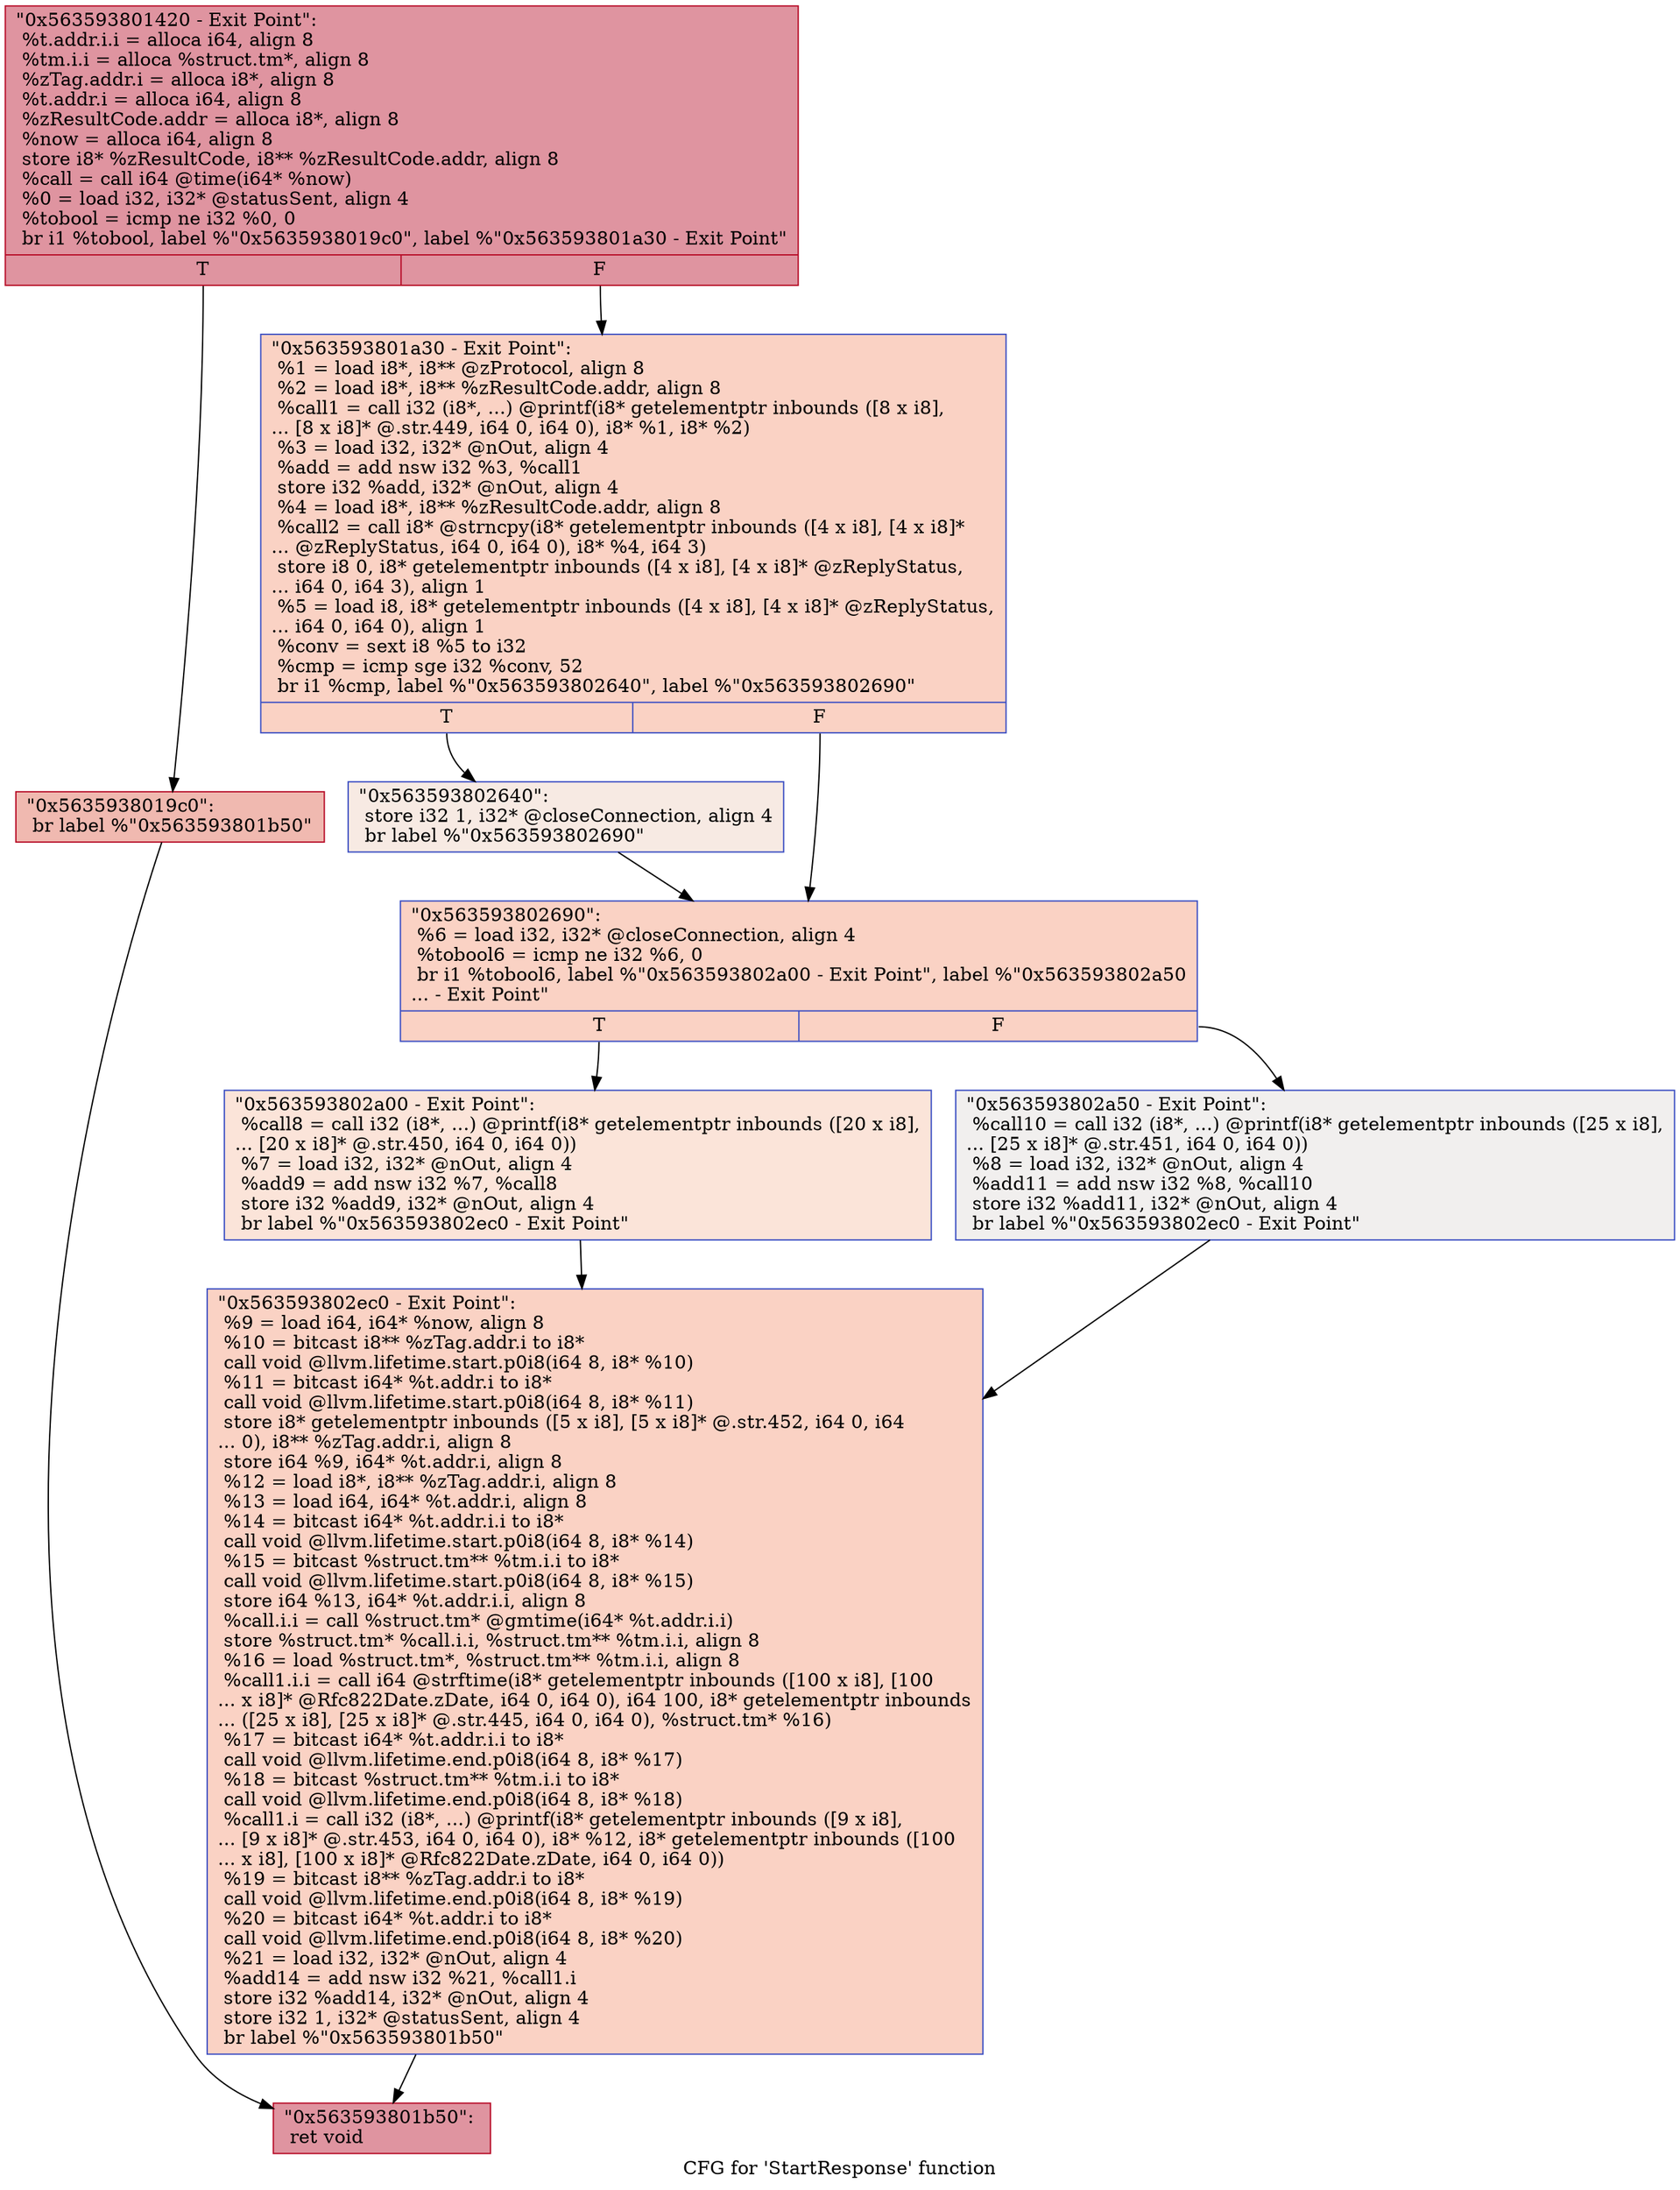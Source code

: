 digraph "CFG for 'StartResponse' function" {
	label="CFG for 'StartResponse' function";

	Node0x563593801420 [shape=record,color="#b70d28ff", style=filled, fillcolor="#b70d2870",label="{\"0x563593801420 - Exit Point\":\l  %t.addr.i.i = alloca i64, align 8\l  %tm.i.i = alloca %struct.tm*, align 8\l  %zTag.addr.i = alloca i8*, align 8\l  %t.addr.i = alloca i64, align 8\l  %zResultCode.addr = alloca i8*, align 8\l  %now = alloca i64, align 8\l  store i8* %zResultCode, i8** %zResultCode.addr, align 8\l  %call = call i64 @time(i64* %now)\l  %0 = load i32, i32* @statusSent, align 4\l  %tobool = icmp ne i32 %0, 0\l  br i1 %tobool, label %\"0x5635938019c0\", label %\"0x563593801a30 - Exit Point\"\l|{<s0>T|<s1>F}}"];
	Node0x563593801420:s0 -> Node0x5635938019c0;
	Node0x563593801420:s1 -> Node0x563593801a30;
	Node0x5635938019c0 [shape=record,color="#b70d28ff", style=filled, fillcolor="#de614d70",label="{\"0x5635938019c0\":                                 \l  br label %\"0x563593801b50\"\l}"];
	Node0x5635938019c0 -> Node0x563593801b50;
	Node0x563593801a30 [shape=record,color="#3d50c3ff", style=filled, fillcolor="#f4987a70",label="{\"0x563593801a30 - Exit Point\":                    \l  %1 = load i8*, i8** @zProtocol, align 8\l  %2 = load i8*, i8** %zResultCode.addr, align 8\l  %call1 = call i32 (i8*, ...) @printf(i8* getelementptr inbounds ([8 x i8],\l... [8 x i8]* @.str.449, i64 0, i64 0), i8* %1, i8* %2)\l  %3 = load i32, i32* @nOut, align 4\l  %add = add nsw i32 %3, %call1\l  store i32 %add, i32* @nOut, align 4\l  %4 = load i8*, i8** %zResultCode.addr, align 8\l  %call2 = call i8* @strncpy(i8* getelementptr inbounds ([4 x i8], [4 x i8]*\l... @zReplyStatus, i64 0, i64 0), i8* %4, i64 3)\l  store i8 0, i8* getelementptr inbounds ([4 x i8], [4 x i8]* @zReplyStatus,\l... i64 0, i64 3), align 1\l  %5 = load i8, i8* getelementptr inbounds ([4 x i8], [4 x i8]* @zReplyStatus,\l... i64 0, i64 0), align 1\l  %conv = sext i8 %5 to i32\l  %cmp = icmp sge i32 %conv, 52\l  br i1 %cmp, label %\"0x563593802640\", label %\"0x563593802690\"\l|{<s0>T|<s1>F}}"];
	Node0x563593801a30:s0 -> Node0x563593802640;
	Node0x563593801a30:s1 -> Node0x563593802690;
	Node0x563593802640 [shape=record,color="#3d50c3ff", style=filled, fillcolor="#eed0c070",label="{\"0x563593802640\":                                 \l  store i32 1, i32* @closeConnection, align 4\l  br label %\"0x563593802690\"\l}"];
	Node0x563593802640 -> Node0x563593802690;
	Node0x563593802690 [shape=record,color="#3d50c3ff", style=filled, fillcolor="#f4987a70",label="{\"0x563593802690\":                                 \l  %6 = load i32, i32* @closeConnection, align 4\l  %tobool6 = icmp ne i32 %6, 0\l  br i1 %tobool6, label %\"0x563593802a00 - Exit Point\", label %\"0x563593802a50\l... - Exit Point\"\l|{<s0>T|<s1>F}}"];
	Node0x563593802690:s0 -> Node0x563593802a00;
	Node0x563593802690:s1 -> Node0x563593802a50;
	Node0x563593802a00 [shape=record,color="#3d50c3ff", style=filled, fillcolor="#f5c1a970",label="{\"0x563593802a00 - Exit Point\":                    \l  %call8 = call i32 (i8*, ...) @printf(i8* getelementptr inbounds ([20 x i8],\l... [20 x i8]* @.str.450, i64 0, i64 0))\l  %7 = load i32, i32* @nOut, align 4\l  %add9 = add nsw i32 %7, %call8\l  store i32 %add9, i32* @nOut, align 4\l  br label %\"0x563593802ec0 - Exit Point\"\l}"];
	Node0x563593802a00 -> Node0x563593802ec0;
	Node0x563593802a50 [shape=record,color="#3d50c3ff", style=filled, fillcolor="#e0dbd870",label="{\"0x563593802a50 - Exit Point\":                    \l  %call10 = call i32 (i8*, ...) @printf(i8* getelementptr inbounds ([25 x i8],\l... [25 x i8]* @.str.451, i64 0, i64 0))\l  %8 = load i32, i32* @nOut, align 4\l  %add11 = add nsw i32 %8, %call10\l  store i32 %add11, i32* @nOut, align 4\l  br label %\"0x563593802ec0 - Exit Point\"\l}"];
	Node0x563593802a50 -> Node0x563593802ec0;
	Node0x563593802ec0 [shape=record,color="#3d50c3ff", style=filled, fillcolor="#f4987a70",label="{\"0x563593802ec0 - Exit Point\":                    \l  %9 = load i64, i64* %now, align 8\l  %10 = bitcast i8** %zTag.addr.i to i8*\l  call void @llvm.lifetime.start.p0i8(i64 8, i8* %10)\l  %11 = bitcast i64* %t.addr.i to i8*\l  call void @llvm.lifetime.start.p0i8(i64 8, i8* %11)\l  store i8* getelementptr inbounds ([5 x i8], [5 x i8]* @.str.452, i64 0, i64\l... 0), i8** %zTag.addr.i, align 8\l  store i64 %9, i64* %t.addr.i, align 8\l  %12 = load i8*, i8** %zTag.addr.i, align 8\l  %13 = load i64, i64* %t.addr.i, align 8\l  %14 = bitcast i64* %t.addr.i.i to i8*\l  call void @llvm.lifetime.start.p0i8(i64 8, i8* %14)\l  %15 = bitcast %struct.tm** %tm.i.i to i8*\l  call void @llvm.lifetime.start.p0i8(i64 8, i8* %15)\l  store i64 %13, i64* %t.addr.i.i, align 8\l  %call.i.i = call %struct.tm* @gmtime(i64* %t.addr.i.i)\l  store %struct.tm* %call.i.i, %struct.tm** %tm.i.i, align 8\l  %16 = load %struct.tm*, %struct.tm** %tm.i.i, align 8\l  %call1.i.i = call i64 @strftime(i8* getelementptr inbounds ([100 x i8], [100\l... x i8]* @Rfc822Date.zDate, i64 0, i64 0), i64 100, i8* getelementptr inbounds\l... ([25 x i8], [25 x i8]* @.str.445, i64 0, i64 0), %struct.tm* %16)\l  %17 = bitcast i64* %t.addr.i.i to i8*\l  call void @llvm.lifetime.end.p0i8(i64 8, i8* %17)\l  %18 = bitcast %struct.tm** %tm.i.i to i8*\l  call void @llvm.lifetime.end.p0i8(i64 8, i8* %18)\l  %call1.i = call i32 (i8*, ...) @printf(i8* getelementptr inbounds ([9 x i8],\l... [9 x i8]* @.str.453, i64 0, i64 0), i8* %12, i8* getelementptr inbounds ([100\l... x i8], [100 x i8]* @Rfc822Date.zDate, i64 0, i64 0))\l  %19 = bitcast i8** %zTag.addr.i to i8*\l  call void @llvm.lifetime.end.p0i8(i64 8, i8* %19)\l  %20 = bitcast i64* %t.addr.i to i8*\l  call void @llvm.lifetime.end.p0i8(i64 8, i8* %20)\l  %21 = load i32, i32* @nOut, align 4\l  %add14 = add nsw i32 %21, %call1.i\l  store i32 %add14, i32* @nOut, align 4\l  store i32 1, i32* @statusSent, align 4\l  br label %\"0x563593801b50\"\l}"];
	Node0x563593802ec0 -> Node0x563593801b50;
	Node0x563593801b50 [shape=record,color="#b70d28ff", style=filled, fillcolor="#b70d2870",label="{\"0x563593801b50\":                                 \l  ret void\l}"];
}

